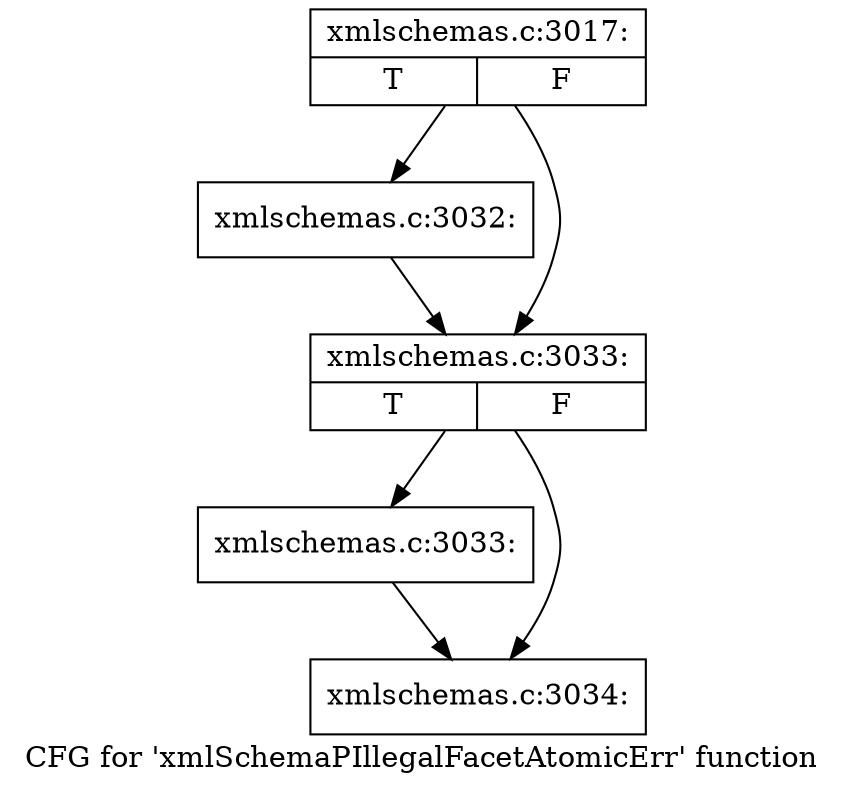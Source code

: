 digraph "CFG for 'xmlSchemaPIllegalFacetAtomicErr' function" {
	label="CFG for 'xmlSchemaPIllegalFacetAtomicErr' function";

	Node0x4c2e8a0 [shape=record,label="{xmlschemas.c:3017:|{<s0>T|<s1>F}}"];
	Node0x4c2e8a0 -> Node0x518dc40;
	Node0x4c2e8a0 -> Node0x518de30;
	Node0x518dc40 [shape=record,label="{xmlschemas.c:3032:}"];
	Node0x518dc40 -> Node0x518de30;
	Node0x518de30 [shape=record,label="{xmlschemas.c:3033:|{<s0>T|<s1>F}}"];
	Node0x518de30 -> Node0x518e2b0;
	Node0x518de30 -> Node0x518e300;
	Node0x518e2b0 [shape=record,label="{xmlschemas.c:3033:}"];
	Node0x518e2b0 -> Node0x518e300;
	Node0x518e300 [shape=record,label="{xmlschemas.c:3034:}"];
}
